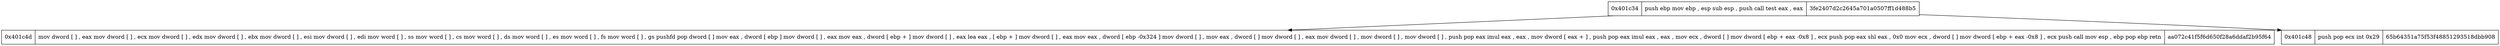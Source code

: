 digraph{
node [shape=record];
"0x401c34"[label="0x401c34|  push ebp
 mov ebp ,  esp
 sub esp , 
 push
 call
 test eax ,  eax
| 3fe2407d2c2645a701a0507ff1d488b5"] "0x401c34" -> "0x401c4d""0x401c34" -> "0x401c48""0x401c4d"[label="0x401c4d|  mov dword  [ ] ,  eax
 mov dword  [ ] ,  ecx
 mov dword  [ ] ,  edx
 mov dword  [ ] ,  ebx
 mov dword  [ ] ,  esi
 mov dword  [ ] ,  edi
 mov word  [ ] ,  ss
 mov word  [ ] ,  cs
 mov word  [ ] ,  ds
 mov word  [ ] ,  es
 mov word  [ ] ,  fs
 mov word  [ ] ,  gs
 pushfd
 pop dword  [ ]
 mov eax ,  dword  [ ebp ]
 mov dword  [ ] ,  eax
 mov eax ,  dword  [ ebp + ]
 mov dword  [ ] ,  eax
 lea eax ,   [ ebp + ]
 mov dword  [ ] ,  eax
 mov eax ,  dword  [ ebp -0x324 ]
 mov dword  [ ] , 
 mov eax ,  dword  [ ]
 mov dword  [ ] ,  eax
 mov dword  [ ] , 
 mov dword  [ ] , 
 mov dword  [ ] , 
 push
 pop eax
 imul eax ,  eax , 
 mov dword  [ eax + ] , 
 push
 pop eax
 imul eax ,  eax , 
 mov ecx ,  dword  [ ]
 mov dword  [ ebp + eax -0x8 ] ,  ecx
 push
 pop eax
 shl eax ,  0x0
 mov ecx ,  dword  [ ]
 mov dword  [ ebp + eax -0x8 ] ,  ecx
 push
 call
 mov esp ,  ebp
 pop ebp
 retn
| aa072c41f5f6d650f28a6ddaf2b95f64"] "0x401c48"[label="0x401c48|  push
 pop ecx
 int 0x29
| 65b64351a75f53f48851293518dbb908"] }